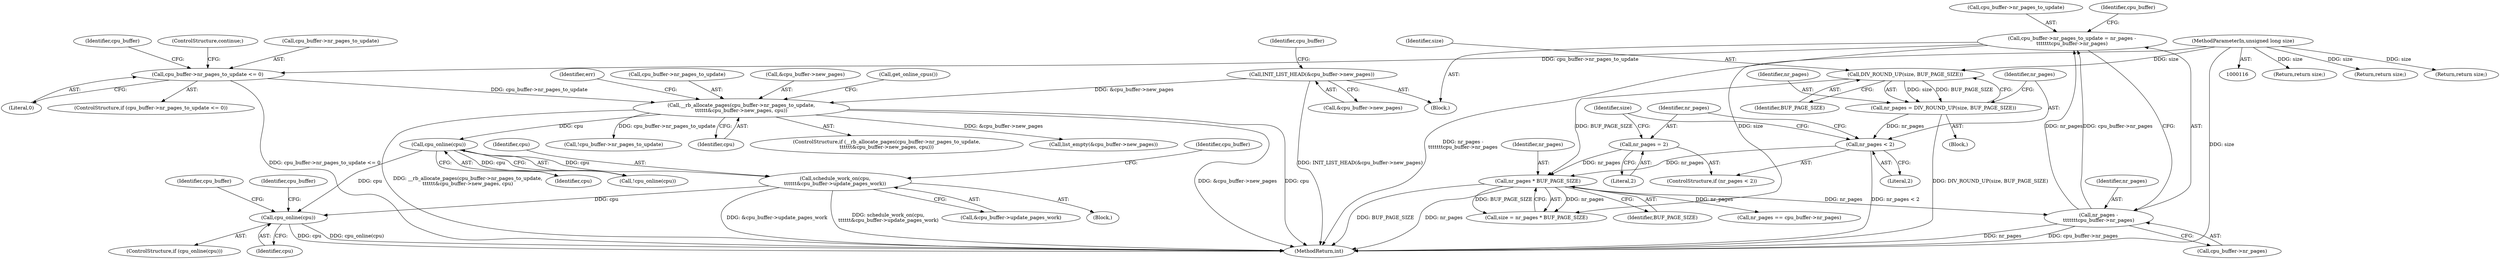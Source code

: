 digraph "0_linux_59643d1535eb220668692a5359de22545af579f6@pointer" {
"1000256" [label="(Call,schedule_work_on(cpu,\n\t\t\t\t\t\t&cpu_buffer->update_pages_work))"];
"1000244" [label="(Call,cpu_online(cpu))"];
"1000212" [label="(Call,__rb_allocate_pages(cpu_buffer->nr_pages_to_update,\n\t\t\t\t\t\t&cpu_buffer->new_pages, cpu))"];
"1000200" [label="(Call,cpu_buffer->nr_pages_to_update <= 0)"];
"1000190" [label="(Call,cpu_buffer->nr_pages_to_update = nr_pages -\n\t\t\t\t\t\t\tcpu_buffer->nr_pages)"];
"1000194" [label="(Call,nr_pages -\n\t\t\t\t\t\t\tcpu_buffer->nr_pages)"];
"1000160" [label="(Call,nr_pages * BUF_PAGE_SIZE)"];
"1000152" [label="(Call,nr_pages < 2)"];
"1000146" [label="(Call,nr_pages = DIV_ROUND_UP(size, BUF_PAGE_SIZE))"];
"1000148" [label="(Call,DIV_ROUND_UP(size, BUF_PAGE_SIZE))"];
"1000118" [label="(MethodParameterIn,unsigned long size)"];
"1000155" [label="(Call,nr_pages = 2)"];
"1000206" [label="(Call,INIT_LIST_HEAD(&cpu_buffer->new_pages))"];
"1000277" [label="(Call,cpu_online(cpu))"];
"1000256" [label="(Call,schedule_work_on(cpu,\n\t\t\t\t\t\t&cpu_buffer->update_pages_work))"];
"1000146" [label="(Call,nr_pages = DIV_ROUND_UP(size, BUF_PAGE_SIZE))"];
"1000131" [label="(Return,return size;)"];
"1000286" [label="(Identifier,cpu_buffer)"];
"1000277" [label="(Call,cpu_online(cpu))"];
"1000209" [label="(Identifier,cpu_buffer)"];
"1000278" [label="(Identifier,cpu)"];
"1000212" [label="(Call,__rb_allocate_pages(cpu_buffer->nr_pages_to_update,\n\t\t\t\t\t\t&cpu_buffer->new_pages, cpu))"];
"1000161" [label="(Identifier,nr_pages)"];
"1000257" [label="(Identifier,cpu)"];
"1000237" [label="(Call,!cpu_buffer->nr_pages_to_update)"];
"1000258" [label="(Call,&cpu_buffer->update_pages_work)"];
"1000150" [label="(Identifier,BUF_PAGE_SIZE)"];
"1000244" [label="(Call,cpu_online(cpu))"];
"1000282" [label="(Identifier,cpu_buffer)"];
"1000199" [label="(ControlStructure,if (cpu_buffer->nr_pages_to_update <= 0))"];
"1000155" [label="(Call,nr_pages = 2)"];
"1000206" [label="(Call,INIT_LIST_HEAD(&cpu_buffer->new_pages))"];
"1000245" [label="(Identifier,cpu)"];
"1000204" [label="(Literal,0)"];
"1000144" [label="(Return,return size;)"];
"1000162" [label="(Identifier,BUF_PAGE_SIZE)"];
"1000152" [label="(Call,nr_pages < 2)"];
"1000147" [label="(Identifier,nr_pages)"];
"1000243" [label="(Call,!cpu_online(cpu))"];
"1000190" [label="(Call,cpu_buffer->nr_pages_to_update = nr_pages -\n\t\t\t\t\t\t\tcpu_buffer->nr_pages)"];
"1000194" [label="(Call,nr_pages -\n\t\t\t\t\t\t\tcpu_buffer->nr_pages)"];
"1000148" [label="(Call,DIV_ROUND_UP(size, BUF_PAGE_SIZE))"];
"1000159" [label="(Identifier,size)"];
"1000118" [label="(MethodParameterIn,unsigned long size)"];
"1000410" [label="(Return,return size;)"];
"1000214" [label="(Identifier,cpu_buffer)"];
"1000255" [label="(Block,)"];
"1000195" [label="(Identifier,nr_pages)"];
"1000196" [label="(Call,cpu_buffer->nr_pages)"];
"1000227" [label="(Call,get_online_cpus())"];
"1000220" [label="(Identifier,cpu)"];
"1000223" [label="(Identifier,err)"];
"1000157" [label="(Literal,2)"];
"1000308" [label="(Call,nr_pages == cpu_buffer->nr_pages)"];
"1000276" [label="(ControlStructure,if (cpu_online(cpu)))"];
"1000158" [label="(Call,size = nr_pages * BUF_PAGE_SIZE)"];
"1000450" [label="(MethodReturn,int)"];
"1000211" [label="(ControlStructure,if (__rb_allocate_pages(cpu_buffer->nr_pages_to_update,\n\t\t\t\t\t\t&cpu_buffer->new_pages, cpu)))"];
"1000153" [label="(Identifier,nr_pages)"];
"1000191" [label="(Call,cpu_buffer->nr_pages_to_update)"];
"1000213" [label="(Call,cpu_buffer->nr_pages_to_update)"];
"1000120" [label="(Block,)"];
"1000156" [label="(Identifier,nr_pages)"];
"1000149" [label="(Identifier,size)"];
"1000207" [label="(Call,&cpu_buffer->new_pages)"];
"1000151" [label="(ControlStructure,if (nr_pages < 2))"];
"1000264" [label="(Identifier,cpu_buffer)"];
"1000216" [label="(Call,&cpu_buffer->new_pages)"];
"1000205" [label="(ControlStructure,continue;)"];
"1000429" [label="(Call,list_empty(&cpu_buffer->new_pages))"];
"1000201" [label="(Call,cpu_buffer->nr_pages_to_update)"];
"1000202" [label="(Identifier,cpu_buffer)"];
"1000160" [label="(Call,nr_pages * BUF_PAGE_SIZE)"];
"1000154" [label="(Literal,2)"];
"1000200" [label="(Call,cpu_buffer->nr_pages_to_update <= 0)"];
"1000182" [label="(Block,)"];
"1000256" -> "1000255"  [label="AST: "];
"1000256" -> "1000258"  [label="CFG: "];
"1000257" -> "1000256"  [label="AST: "];
"1000258" -> "1000256"  [label="AST: "];
"1000264" -> "1000256"  [label="CFG: "];
"1000256" -> "1000450"  [label="DDG: &cpu_buffer->update_pages_work"];
"1000256" -> "1000450"  [label="DDG: schedule_work_on(cpu,\n\t\t\t\t\t\t&cpu_buffer->update_pages_work)"];
"1000244" -> "1000256"  [label="DDG: cpu"];
"1000256" -> "1000277"  [label="DDG: cpu"];
"1000244" -> "1000243"  [label="AST: "];
"1000244" -> "1000245"  [label="CFG: "];
"1000245" -> "1000244"  [label="AST: "];
"1000243" -> "1000244"  [label="CFG: "];
"1000244" -> "1000243"  [label="DDG: cpu"];
"1000212" -> "1000244"  [label="DDG: cpu"];
"1000244" -> "1000277"  [label="DDG: cpu"];
"1000212" -> "1000211"  [label="AST: "];
"1000212" -> "1000220"  [label="CFG: "];
"1000213" -> "1000212"  [label="AST: "];
"1000216" -> "1000212"  [label="AST: "];
"1000220" -> "1000212"  [label="AST: "];
"1000223" -> "1000212"  [label="CFG: "];
"1000227" -> "1000212"  [label="CFG: "];
"1000212" -> "1000450"  [label="DDG: __rb_allocate_pages(cpu_buffer->nr_pages_to_update,\n\t\t\t\t\t\t&cpu_buffer->new_pages, cpu)"];
"1000212" -> "1000450"  [label="DDG: &cpu_buffer->new_pages"];
"1000212" -> "1000450"  [label="DDG: cpu"];
"1000200" -> "1000212"  [label="DDG: cpu_buffer->nr_pages_to_update"];
"1000206" -> "1000212"  [label="DDG: &cpu_buffer->new_pages"];
"1000212" -> "1000237"  [label="DDG: cpu_buffer->nr_pages_to_update"];
"1000212" -> "1000429"  [label="DDG: &cpu_buffer->new_pages"];
"1000200" -> "1000199"  [label="AST: "];
"1000200" -> "1000204"  [label="CFG: "];
"1000201" -> "1000200"  [label="AST: "];
"1000204" -> "1000200"  [label="AST: "];
"1000205" -> "1000200"  [label="CFG: "];
"1000209" -> "1000200"  [label="CFG: "];
"1000200" -> "1000450"  [label="DDG: cpu_buffer->nr_pages_to_update <= 0"];
"1000190" -> "1000200"  [label="DDG: cpu_buffer->nr_pages_to_update"];
"1000190" -> "1000182"  [label="AST: "];
"1000190" -> "1000194"  [label="CFG: "];
"1000191" -> "1000190"  [label="AST: "];
"1000194" -> "1000190"  [label="AST: "];
"1000202" -> "1000190"  [label="CFG: "];
"1000190" -> "1000450"  [label="DDG: nr_pages -\n\t\t\t\t\t\t\tcpu_buffer->nr_pages"];
"1000194" -> "1000190"  [label="DDG: nr_pages"];
"1000194" -> "1000190"  [label="DDG: cpu_buffer->nr_pages"];
"1000194" -> "1000196"  [label="CFG: "];
"1000195" -> "1000194"  [label="AST: "];
"1000196" -> "1000194"  [label="AST: "];
"1000194" -> "1000450"  [label="DDG: nr_pages"];
"1000194" -> "1000450"  [label="DDG: cpu_buffer->nr_pages"];
"1000160" -> "1000194"  [label="DDG: nr_pages"];
"1000160" -> "1000158"  [label="AST: "];
"1000160" -> "1000162"  [label="CFG: "];
"1000161" -> "1000160"  [label="AST: "];
"1000162" -> "1000160"  [label="AST: "];
"1000158" -> "1000160"  [label="CFG: "];
"1000160" -> "1000450"  [label="DDG: BUF_PAGE_SIZE"];
"1000160" -> "1000450"  [label="DDG: nr_pages"];
"1000160" -> "1000158"  [label="DDG: nr_pages"];
"1000160" -> "1000158"  [label="DDG: BUF_PAGE_SIZE"];
"1000152" -> "1000160"  [label="DDG: nr_pages"];
"1000155" -> "1000160"  [label="DDG: nr_pages"];
"1000148" -> "1000160"  [label="DDG: BUF_PAGE_SIZE"];
"1000160" -> "1000308"  [label="DDG: nr_pages"];
"1000152" -> "1000151"  [label="AST: "];
"1000152" -> "1000154"  [label="CFG: "];
"1000153" -> "1000152"  [label="AST: "];
"1000154" -> "1000152"  [label="AST: "];
"1000156" -> "1000152"  [label="CFG: "];
"1000159" -> "1000152"  [label="CFG: "];
"1000152" -> "1000450"  [label="DDG: nr_pages < 2"];
"1000146" -> "1000152"  [label="DDG: nr_pages"];
"1000146" -> "1000120"  [label="AST: "];
"1000146" -> "1000148"  [label="CFG: "];
"1000147" -> "1000146"  [label="AST: "];
"1000148" -> "1000146"  [label="AST: "];
"1000153" -> "1000146"  [label="CFG: "];
"1000146" -> "1000450"  [label="DDG: DIV_ROUND_UP(size, BUF_PAGE_SIZE)"];
"1000148" -> "1000146"  [label="DDG: size"];
"1000148" -> "1000146"  [label="DDG: BUF_PAGE_SIZE"];
"1000148" -> "1000150"  [label="CFG: "];
"1000149" -> "1000148"  [label="AST: "];
"1000150" -> "1000148"  [label="AST: "];
"1000118" -> "1000148"  [label="DDG: size"];
"1000118" -> "1000116"  [label="AST: "];
"1000118" -> "1000450"  [label="DDG: size"];
"1000118" -> "1000131"  [label="DDG: size"];
"1000118" -> "1000144"  [label="DDG: size"];
"1000118" -> "1000158"  [label="DDG: size"];
"1000118" -> "1000410"  [label="DDG: size"];
"1000155" -> "1000151"  [label="AST: "];
"1000155" -> "1000157"  [label="CFG: "];
"1000156" -> "1000155"  [label="AST: "];
"1000157" -> "1000155"  [label="AST: "];
"1000159" -> "1000155"  [label="CFG: "];
"1000206" -> "1000182"  [label="AST: "];
"1000206" -> "1000207"  [label="CFG: "];
"1000207" -> "1000206"  [label="AST: "];
"1000214" -> "1000206"  [label="CFG: "];
"1000206" -> "1000450"  [label="DDG: INIT_LIST_HEAD(&cpu_buffer->new_pages)"];
"1000277" -> "1000276"  [label="AST: "];
"1000277" -> "1000278"  [label="CFG: "];
"1000278" -> "1000277"  [label="AST: "];
"1000282" -> "1000277"  [label="CFG: "];
"1000286" -> "1000277"  [label="CFG: "];
"1000277" -> "1000450"  [label="DDG: cpu"];
"1000277" -> "1000450"  [label="DDG: cpu_online(cpu)"];
}
